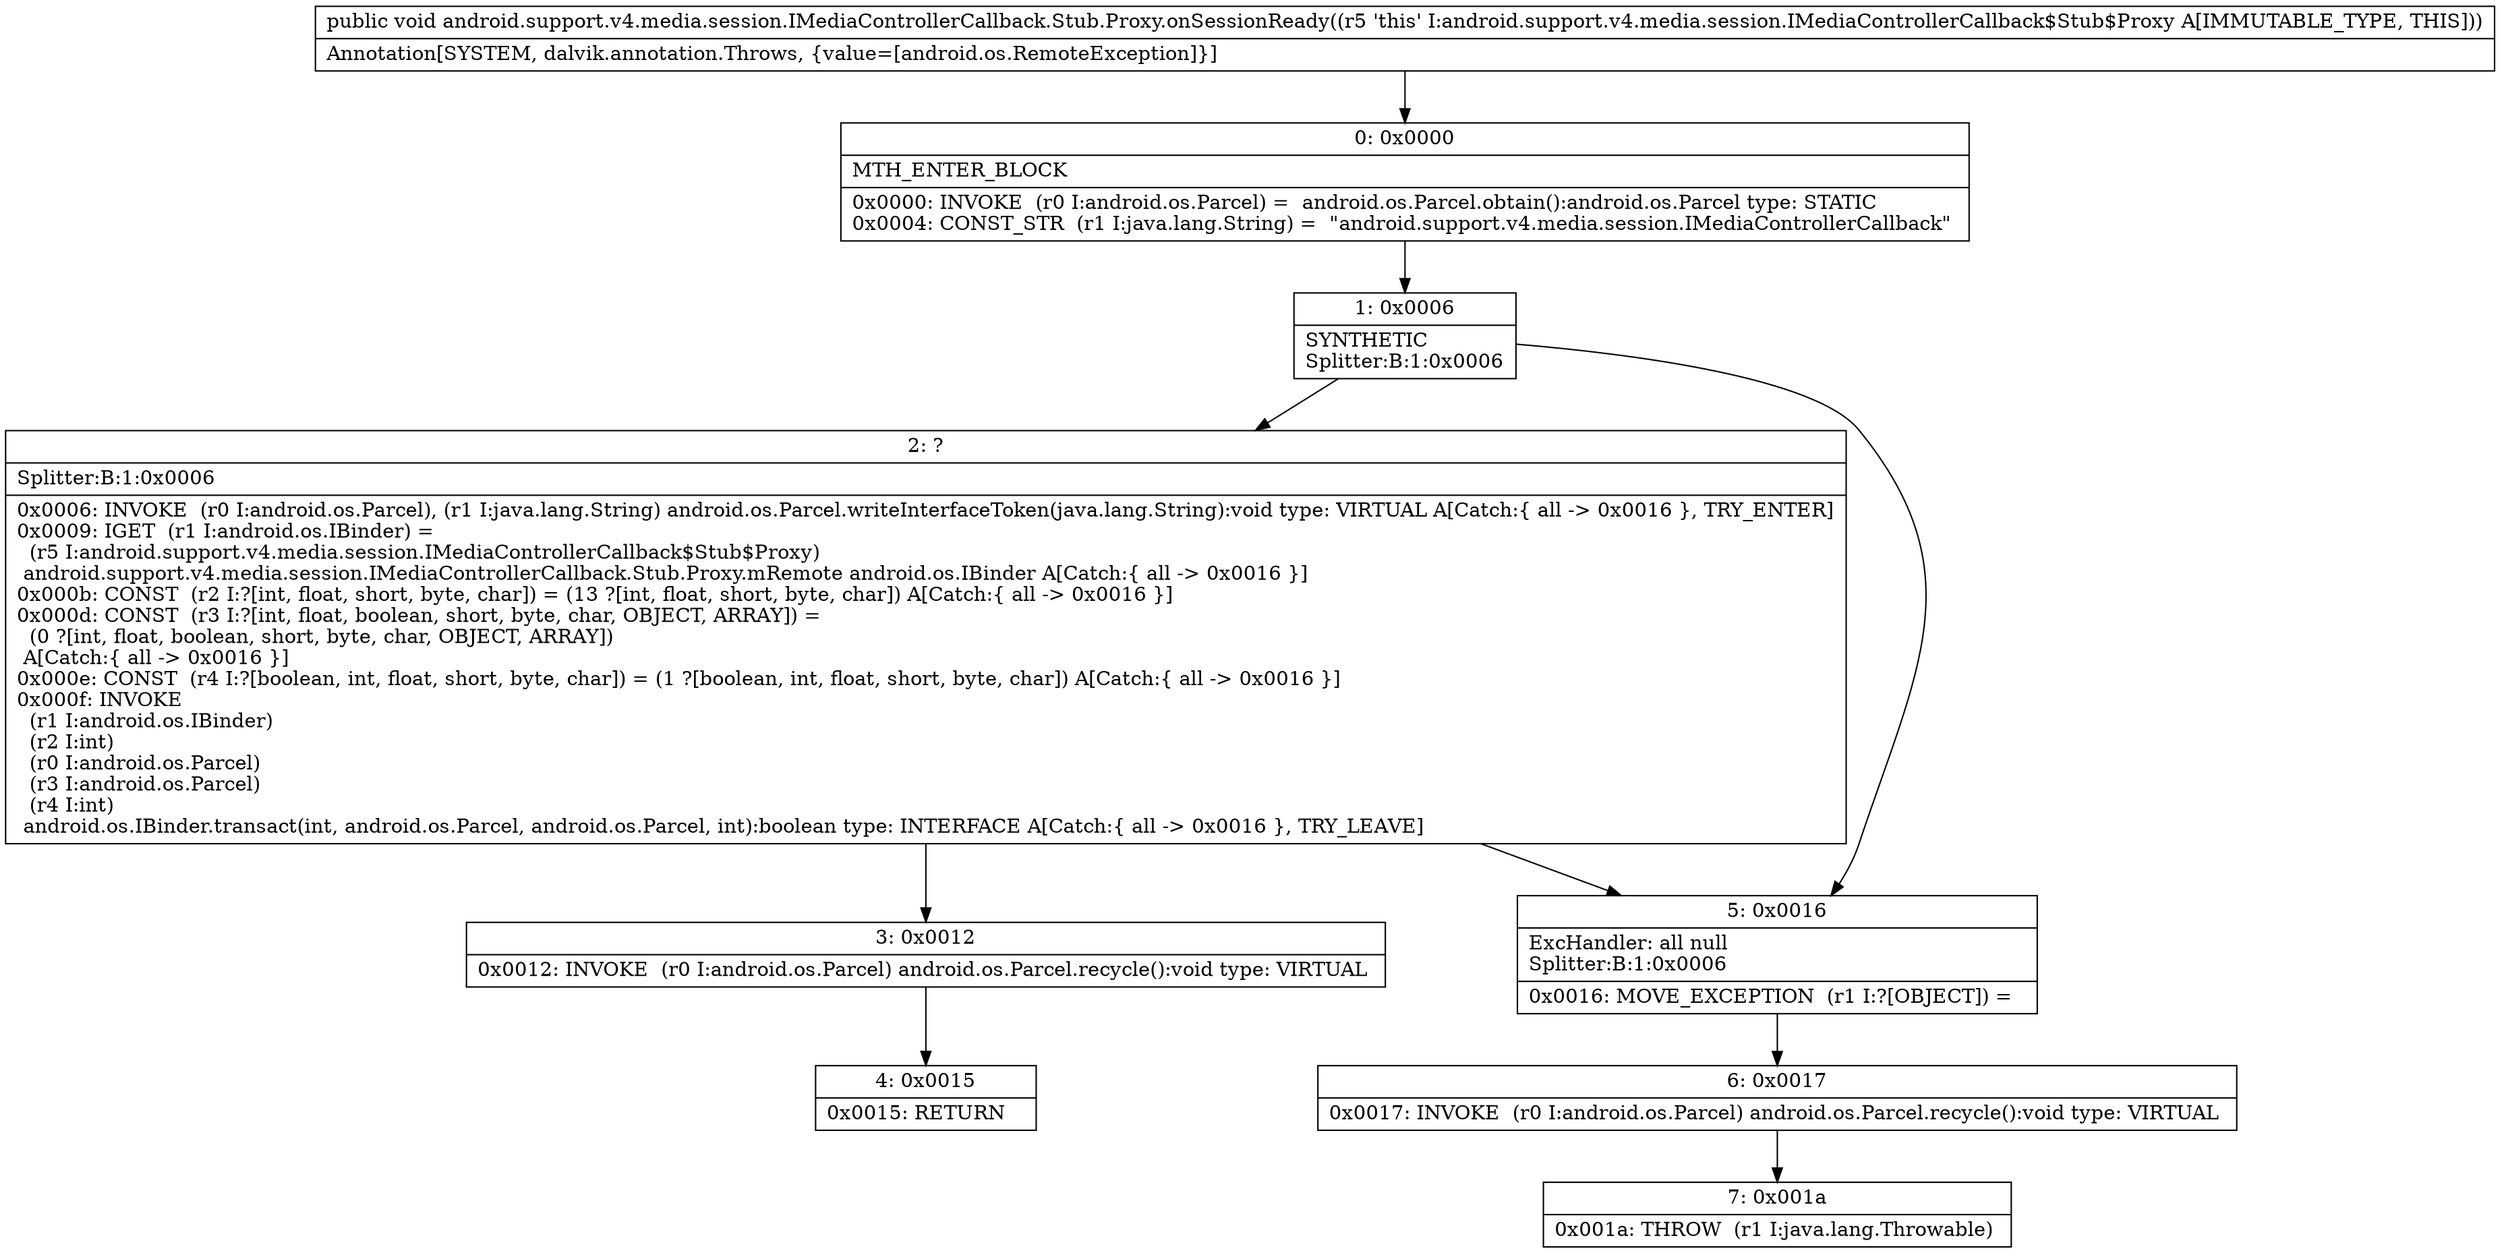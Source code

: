 digraph "CFG forandroid.support.v4.media.session.IMediaControllerCallback.Stub.Proxy.onSessionReady()V" {
Node_0 [shape=record,label="{0\:\ 0x0000|MTH_ENTER_BLOCK\l|0x0000: INVOKE  (r0 I:android.os.Parcel) =  android.os.Parcel.obtain():android.os.Parcel type: STATIC \l0x0004: CONST_STR  (r1 I:java.lang.String) =  \"android.support.v4.media.session.IMediaControllerCallback\" \l}"];
Node_1 [shape=record,label="{1\:\ 0x0006|SYNTHETIC\lSplitter:B:1:0x0006\l}"];
Node_2 [shape=record,label="{2\:\ ?|Splitter:B:1:0x0006\l|0x0006: INVOKE  (r0 I:android.os.Parcel), (r1 I:java.lang.String) android.os.Parcel.writeInterfaceToken(java.lang.String):void type: VIRTUAL A[Catch:\{ all \-\> 0x0016 \}, TRY_ENTER]\l0x0009: IGET  (r1 I:android.os.IBinder) = \l  (r5 I:android.support.v4.media.session.IMediaControllerCallback$Stub$Proxy)\l android.support.v4.media.session.IMediaControllerCallback.Stub.Proxy.mRemote android.os.IBinder A[Catch:\{ all \-\> 0x0016 \}]\l0x000b: CONST  (r2 I:?[int, float, short, byte, char]) = (13 ?[int, float, short, byte, char]) A[Catch:\{ all \-\> 0x0016 \}]\l0x000d: CONST  (r3 I:?[int, float, boolean, short, byte, char, OBJECT, ARRAY]) = \l  (0 ?[int, float, boolean, short, byte, char, OBJECT, ARRAY])\l A[Catch:\{ all \-\> 0x0016 \}]\l0x000e: CONST  (r4 I:?[boolean, int, float, short, byte, char]) = (1 ?[boolean, int, float, short, byte, char]) A[Catch:\{ all \-\> 0x0016 \}]\l0x000f: INVOKE  \l  (r1 I:android.os.IBinder)\l  (r2 I:int)\l  (r0 I:android.os.Parcel)\l  (r3 I:android.os.Parcel)\l  (r4 I:int)\l android.os.IBinder.transact(int, android.os.Parcel, android.os.Parcel, int):boolean type: INTERFACE A[Catch:\{ all \-\> 0x0016 \}, TRY_LEAVE]\l}"];
Node_3 [shape=record,label="{3\:\ 0x0012|0x0012: INVOKE  (r0 I:android.os.Parcel) android.os.Parcel.recycle():void type: VIRTUAL \l}"];
Node_4 [shape=record,label="{4\:\ 0x0015|0x0015: RETURN   \l}"];
Node_5 [shape=record,label="{5\:\ 0x0016|ExcHandler: all null\lSplitter:B:1:0x0006\l|0x0016: MOVE_EXCEPTION  (r1 I:?[OBJECT]) =  \l}"];
Node_6 [shape=record,label="{6\:\ 0x0017|0x0017: INVOKE  (r0 I:android.os.Parcel) android.os.Parcel.recycle():void type: VIRTUAL \l}"];
Node_7 [shape=record,label="{7\:\ 0x001a|0x001a: THROW  (r1 I:java.lang.Throwable) \l}"];
MethodNode[shape=record,label="{public void android.support.v4.media.session.IMediaControllerCallback.Stub.Proxy.onSessionReady((r5 'this' I:android.support.v4.media.session.IMediaControllerCallback$Stub$Proxy A[IMMUTABLE_TYPE, THIS]))  | Annotation[SYSTEM, dalvik.annotation.Throws, \{value=[android.os.RemoteException]\}]\l}"];
MethodNode -> Node_0;
Node_0 -> Node_1;
Node_1 -> Node_2;
Node_1 -> Node_5;
Node_2 -> Node_3;
Node_2 -> Node_5;
Node_3 -> Node_4;
Node_5 -> Node_6;
Node_6 -> Node_7;
}

